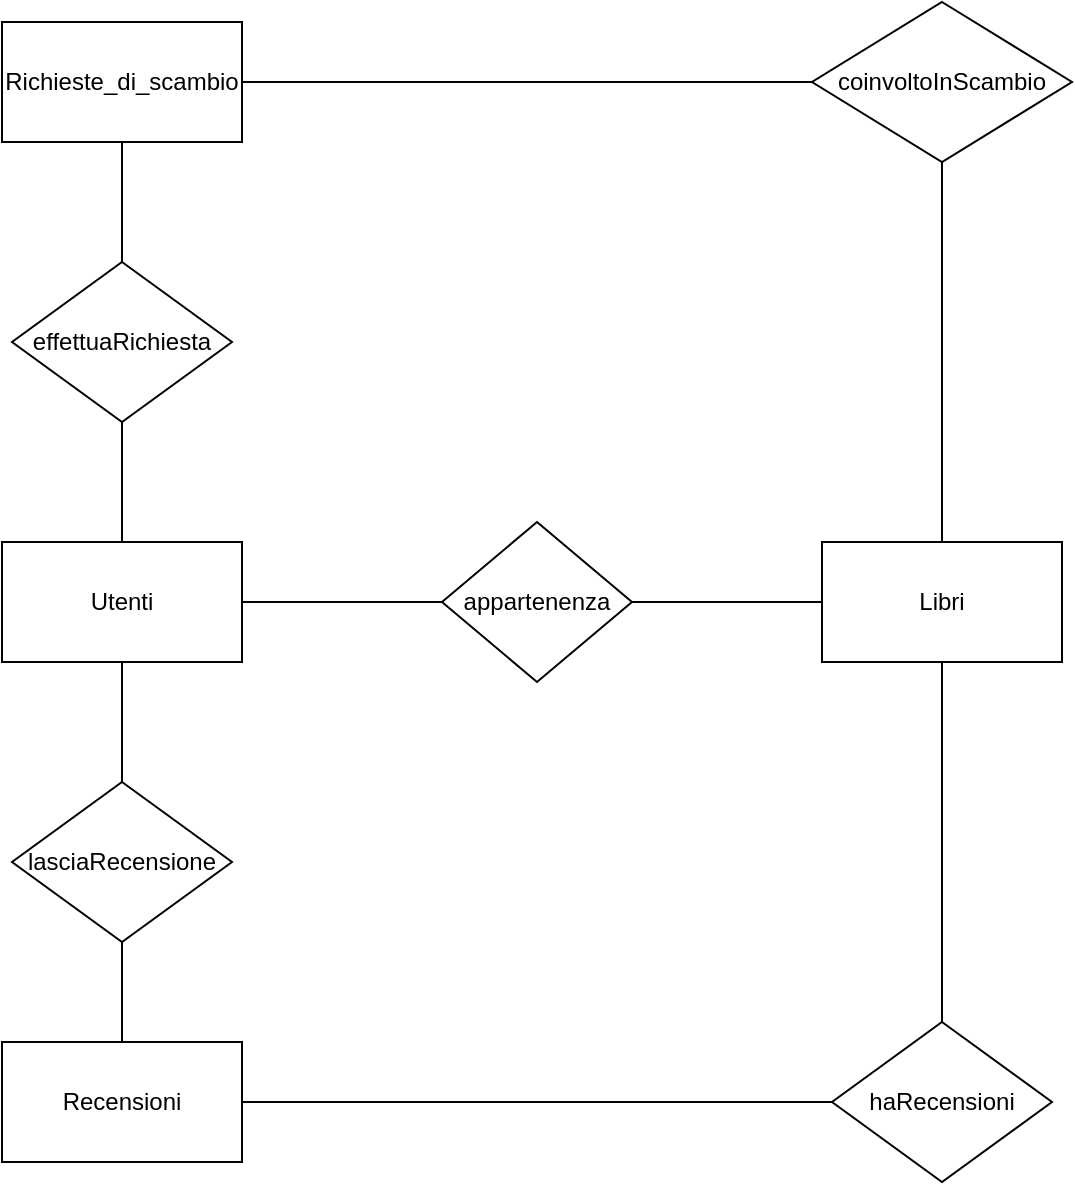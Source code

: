 <mxfile version="23.1.6" type="device">
  <diagram id="R2lEEEUBdFMjLlhIrx00" name="Page-1">
    <mxGraphModel dx="978" dy="518" grid="1" gridSize="10" guides="1" tooltips="1" connect="1" arrows="1" fold="1" page="1" pageScale="1" pageWidth="850" pageHeight="1100" math="0" shadow="0" extFonts="Permanent Marker^https://fonts.googleapis.com/css?family=Permanent+Marker">
      <root>
        <mxCell id="0" />
        <mxCell id="1" parent="0" />
        <mxCell id="jTlNC3tFU4OE5lcHnedC-1" value="Richieste_di_scambio" style="rounded=0;whiteSpace=wrap;html=1;" parent="1" vertex="1">
          <mxGeometry x="110" y="90" width="120" height="60" as="geometry" />
        </mxCell>
        <mxCell id="cnQAAioc3_aUL8yNNFTR-1" value="Utenti" style="rounded=0;whiteSpace=wrap;html=1;" vertex="1" parent="1">
          <mxGeometry x="110" y="350" width="120" height="60" as="geometry" />
        </mxCell>
        <mxCell id="cnQAAioc3_aUL8yNNFTR-2" value="Libri" style="rounded=0;whiteSpace=wrap;html=1;" vertex="1" parent="1">
          <mxGeometry x="520" y="350" width="120" height="60" as="geometry" />
        </mxCell>
        <mxCell id="cnQAAioc3_aUL8yNNFTR-3" value="Recensioni" style="rounded=0;whiteSpace=wrap;html=1;" vertex="1" parent="1">
          <mxGeometry x="110" y="600" width="120" height="60" as="geometry" />
        </mxCell>
        <mxCell id="cnQAAioc3_aUL8yNNFTR-4" value="appartenenza" style="rhombus;whiteSpace=wrap;html=1;" vertex="1" parent="1">
          <mxGeometry x="330" y="340" width="95" height="80" as="geometry" />
        </mxCell>
        <mxCell id="cnQAAioc3_aUL8yNNFTR-5" value="haRecensioni" style="rhombus;whiteSpace=wrap;html=1;" vertex="1" parent="1">
          <mxGeometry x="525" y="590" width="110" height="80" as="geometry" />
        </mxCell>
        <mxCell id="cnQAAioc3_aUL8yNNFTR-6" value="lasciaRecensione" style="rhombus;whiteSpace=wrap;html=1;" vertex="1" parent="1">
          <mxGeometry x="115" y="470" width="110" height="80" as="geometry" />
        </mxCell>
        <mxCell id="cnQAAioc3_aUL8yNNFTR-7" value="effettuaRichiesta" style="rhombus;whiteSpace=wrap;html=1;" vertex="1" parent="1">
          <mxGeometry x="115" y="210" width="110" height="80" as="geometry" />
        </mxCell>
        <mxCell id="cnQAAioc3_aUL8yNNFTR-8" value="coinvoltoInScambio" style="rhombus;whiteSpace=wrap;html=1;" vertex="1" parent="1">
          <mxGeometry x="515" y="80" width="130" height="80" as="geometry" />
        </mxCell>
        <mxCell id="cnQAAioc3_aUL8yNNFTR-10" value="" style="endArrow=none;html=1;rounded=0;exitX=1;exitY=0.5;exitDx=0;exitDy=0;entryX=0;entryY=0.5;entryDx=0;entryDy=0;" edge="1" parent="1" source="jTlNC3tFU4OE5lcHnedC-1" target="cnQAAioc3_aUL8yNNFTR-8">
          <mxGeometry width="50" height="50" relative="1" as="geometry">
            <mxPoint x="400" y="300" as="sourcePoint" />
            <mxPoint x="450" y="250" as="targetPoint" />
          </mxGeometry>
        </mxCell>
        <mxCell id="cnQAAioc3_aUL8yNNFTR-11" value="" style="endArrow=none;html=1;rounded=0;entryX=0.5;entryY=1;entryDx=0;entryDy=0;exitX=0.5;exitY=0;exitDx=0;exitDy=0;" edge="1" parent="1" source="cnQAAioc3_aUL8yNNFTR-2" target="cnQAAioc3_aUL8yNNFTR-8">
          <mxGeometry width="50" height="50" relative="1" as="geometry">
            <mxPoint x="400" y="300" as="sourcePoint" />
            <mxPoint x="450" y="250" as="targetPoint" />
          </mxGeometry>
        </mxCell>
        <mxCell id="cnQAAioc3_aUL8yNNFTR-12" value="" style="endArrow=none;html=1;rounded=0;exitX=1;exitY=0.5;exitDx=0;exitDy=0;entryX=0;entryY=0.5;entryDx=0;entryDy=0;" edge="1" parent="1" source="cnQAAioc3_aUL8yNNFTR-4" target="cnQAAioc3_aUL8yNNFTR-2">
          <mxGeometry width="50" height="50" relative="1" as="geometry">
            <mxPoint x="400" y="300" as="sourcePoint" />
            <mxPoint x="450" y="250" as="targetPoint" />
          </mxGeometry>
        </mxCell>
        <mxCell id="cnQAAioc3_aUL8yNNFTR-13" value="" style="endArrow=none;html=1;rounded=0;exitX=1;exitY=0.5;exitDx=0;exitDy=0;entryX=0;entryY=0.5;entryDx=0;entryDy=0;" edge="1" parent="1" source="cnQAAioc3_aUL8yNNFTR-1" target="cnQAAioc3_aUL8yNNFTR-4">
          <mxGeometry width="50" height="50" relative="1" as="geometry">
            <mxPoint x="400" y="300" as="sourcePoint" />
            <mxPoint x="450" y="250" as="targetPoint" />
          </mxGeometry>
        </mxCell>
        <mxCell id="cnQAAioc3_aUL8yNNFTR-14" value="" style="endArrow=none;html=1;rounded=0;exitX=0.5;exitY=1;exitDx=0;exitDy=0;entryX=0.5;entryY=0;entryDx=0;entryDy=0;" edge="1" parent="1" source="cnQAAioc3_aUL8yNNFTR-1" target="cnQAAioc3_aUL8yNNFTR-6">
          <mxGeometry width="50" height="50" relative="1" as="geometry">
            <mxPoint x="360" y="540" as="sourcePoint" />
            <mxPoint x="410" y="490" as="targetPoint" />
          </mxGeometry>
        </mxCell>
        <mxCell id="cnQAAioc3_aUL8yNNFTR-15" value="" style="endArrow=none;html=1;rounded=0;exitX=0.5;exitY=1;exitDx=0;exitDy=0;entryX=0.5;entryY=0;entryDx=0;entryDy=0;" edge="1" parent="1" source="cnQAAioc3_aUL8yNNFTR-7" target="cnQAAioc3_aUL8yNNFTR-1">
          <mxGeometry width="50" height="50" relative="1" as="geometry">
            <mxPoint x="400" y="300" as="sourcePoint" />
            <mxPoint x="450" y="250" as="targetPoint" />
          </mxGeometry>
        </mxCell>
        <mxCell id="cnQAAioc3_aUL8yNNFTR-16" value="" style="endArrow=none;html=1;rounded=0;exitX=0.5;exitY=1;exitDx=0;exitDy=0;entryX=0.5;entryY=0;entryDx=0;entryDy=0;" edge="1" parent="1" source="jTlNC3tFU4OE5lcHnedC-1" target="cnQAAioc3_aUL8yNNFTR-7">
          <mxGeometry width="50" height="50" relative="1" as="geometry">
            <mxPoint x="400" y="300" as="sourcePoint" />
            <mxPoint x="450" y="250" as="targetPoint" />
          </mxGeometry>
        </mxCell>
        <mxCell id="cnQAAioc3_aUL8yNNFTR-17" value="" style="endArrow=none;html=1;rounded=0;entryX=0.5;entryY=1;entryDx=0;entryDy=0;exitX=0.5;exitY=0;exitDx=0;exitDy=0;" edge="1" parent="1" source="cnQAAioc3_aUL8yNNFTR-5" target="cnQAAioc3_aUL8yNNFTR-2">
          <mxGeometry width="50" height="50" relative="1" as="geometry">
            <mxPoint x="400" y="390" as="sourcePoint" />
            <mxPoint x="450" y="340" as="targetPoint" />
          </mxGeometry>
        </mxCell>
        <mxCell id="cnQAAioc3_aUL8yNNFTR-18" value="" style="endArrow=none;html=1;rounded=0;exitX=0.5;exitY=1;exitDx=0;exitDy=0;entryX=0.5;entryY=0;entryDx=0;entryDy=0;" edge="1" parent="1" source="cnQAAioc3_aUL8yNNFTR-6" target="cnQAAioc3_aUL8yNNFTR-3">
          <mxGeometry width="50" height="50" relative="1" as="geometry">
            <mxPoint x="400" y="390" as="sourcePoint" />
            <mxPoint x="450" y="340" as="targetPoint" />
          </mxGeometry>
        </mxCell>
        <mxCell id="cnQAAioc3_aUL8yNNFTR-19" value="" style="endArrow=none;html=1;rounded=0;exitX=1;exitY=0.5;exitDx=0;exitDy=0;entryX=0;entryY=0.5;entryDx=0;entryDy=0;" edge="1" parent="1" source="cnQAAioc3_aUL8yNNFTR-3" target="cnQAAioc3_aUL8yNNFTR-5">
          <mxGeometry width="50" height="50" relative="1" as="geometry">
            <mxPoint x="400" y="600" as="sourcePoint" />
            <mxPoint x="450" y="550" as="targetPoint" />
          </mxGeometry>
        </mxCell>
      </root>
    </mxGraphModel>
  </diagram>
</mxfile>
